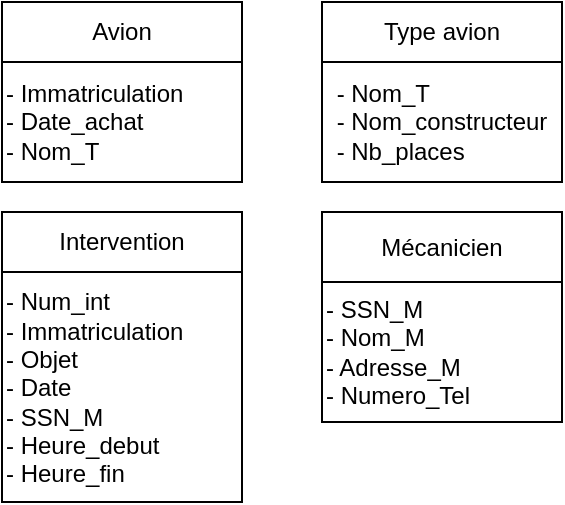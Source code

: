 <mxfile version="17.2.1" type="github">
  <diagram id="g9ijyWYw9M_Xq7lQamkd" name="Page-1">
    <mxGraphModel dx="292" dy="534" grid="1" gridSize="10" guides="1" tooltips="1" connect="1" arrows="1" fold="1" page="1" pageScale="1" pageWidth="827" pageHeight="1169" math="0" shadow="0">
      <root>
        <mxCell id="0" />
        <mxCell id="1" parent="0" />
        <mxCell id="JJhuaBoyiTNXanQFfjCV-1" value="Avion" style="rounded=0;whiteSpace=wrap;html=1;" parent="1" vertex="1">
          <mxGeometry x="60" y="450" width="120" height="30" as="geometry" />
        </mxCell>
        <mxCell id="JJhuaBoyiTNXanQFfjCV-2" value="&lt;div align=&quot;left&quot;&gt;- Immatriculation&lt;/div&gt;&lt;div align=&quot;left&quot;&gt;- Date_achat&lt;/div&gt;&lt;div align=&quot;left&quot;&gt;- Nom_T&lt;br&gt;&lt;/div&gt;" style="rounded=0;whiteSpace=wrap;html=1;align=left;" parent="1" vertex="1">
          <mxGeometry x="60" y="480" width="120" height="60" as="geometry" />
        </mxCell>
        <mxCell id="JJhuaBoyiTNXanQFfjCV-3" value="Intervention" style="rounded=0;whiteSpace=wrap;html=1;" parent="1" vertex="1">
          <mxGeometry x="60" y="555" width="120" height="30" as="geometry" />
        </mxCell>
        <mxCell id="JJhuaBoyiTNXanQFfjCV-4" value="&lt;div&gt;- Num_int&lt;/div&gt;&lt;div&gt;- Immatriculation&lt;/div&gt;&lt;div&gt;- Objet&lt;/div&gt;&lt;div&gt;- Date&lt;/div&gt;&lt;div&gt;- SSN_M&lt;/div&gt;&lt;div&gt;- Heure_debut&lt;/div&gt;&lt;div&gt;- Heure_fin&lt;br&gt;&lt;/div&gt;" style="rounded=0;whiteSpace=wrap;html=1;align=left;" parent="1" vertex="1">
          <mxGeometry x="60" y="585" width="120" height="115" as="geometry" />
        </mxCell>
        <mxCell id="JJhuaBoyiTNXanQFfjCV-5" value="Type avion" style="rounded=0;whiteSpace=wrap;html=1;" parent="1" vertex="1">
          <mxGeometry x="220" y="450" width="120" height="30" as="geometry" />
        </mxCell>
        <mxCell id="JJhuaBoyiTNXanQFfjCV-6" value="&lt;div align=&quot;left&quot;&gt;- Nom_T&lt;/div&gt;&lt;div align=&quot;left&quot;&gt;- Nom_constructeur&lt;/div&gt;&lt;div align=&quot;left&quot;&gt;- Nb_places&lt;br&gt;&lt;/div&gt;" style="rounded=0;whiteSpace=wrap;html=1;" parent="1" vertex="1">
          <mxGeometry x="220" y="480" width="120" height="60" as="geometry" />
        </mxCell>
        <mxCell id="qiZnfcJw_Cnm3kZu3M0U-1" value="Mécanicien" style="rounded=0;whiteSpace=wrap;html=1;" vertex="1" parent="1">
          <mxGeometry x="220" y="555" width="120" height="35" as="geometry" />
        </mxCell>
        <mxCell id="qiZnfcJw_Cnm3kZu3M0U-2" value="&lt;div align=&quot;left&quot;&gt;- SSN_M&lt;/div&gt;&lt;div align=&quot;left&quot;&gt;- Nom_M&lt;/div&gt;&lt;div align=&quot;left&quot;&gt;- Adresse_M&lt;/div&gt;&lt;div align=&quot;left&quot;&gt;- Numero_Tel&lt;br&gt;&lt;/div&gt;" style="rounded=0;whiteSpace=wrap;html=1;align=left;" vertex="1" parent="1">
          <mxGeometry x="220" y="590" width="120" height="70" as="geometry" />
        </mxCell>
      </root>
    </mxGraphModel>
  </diagram>
</mxfile>
